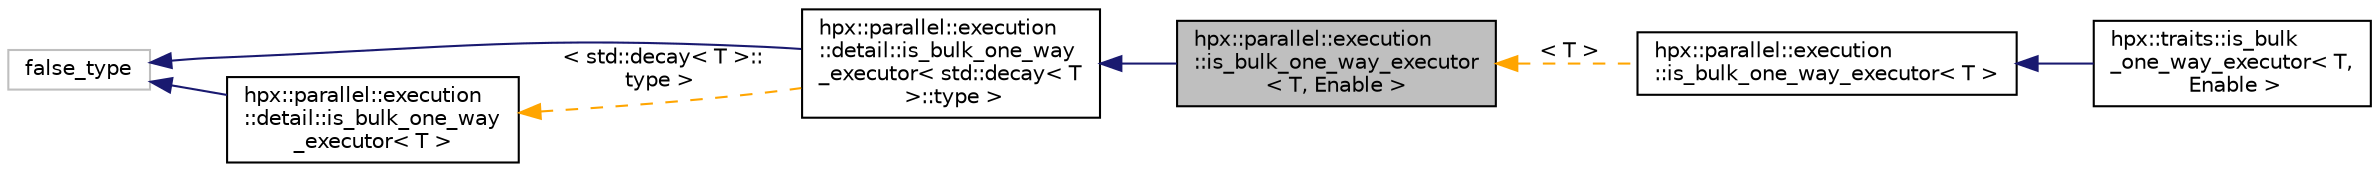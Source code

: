 digraph "hpx::parallel::execution::is_bulk_one_way_executor&lt; T, Enable &gt;"
{
  edge [fontname="Helvetica",fontsize="10",labelfontname="Helvetica",labelfontsize="10"];
  node [fontname="Helvetica",fontsize="10",shape=record];
  rankdir="LR";
  Node0 [label="hpx::parallel::execution\l::is_bulk_one_way_executor\l\< T, Enable \>",height=0.2,width=0.4,color="black", fillcolor="grey75", style="filled", fontcolor="black"];
  Node1 -> Node0 [dir="back",color="midnightblue",fontsize="10",style="solid",fontname="Helvetica"];
  Node1 [label="hpx::parallel::execution\l::detail::is_bulk_one_way\l_executor\< std::decay\< T\l \>::type \>",height=0.2,width=0.4,color="black", fillcolor="white", style="filled",URL="$d3/d22/structhpx_1_1parallel_1_1execution_1_1detail_1_1is__bulk__one__way__executor.html"];
  Node2 -> Node1 [dir="back",color="midnightblue",fontsize="10",style="solid",fontname="Helvetica"];
  Node2 [label="false_type",height=0.2,width=0.4,color="grey75", fillcolor="white", style="filled"];
  Node3 -> Node1 [dir="back",color="orange",fontsize="10",style="dashed",label=" \< std::decay\< T \>::\ltype \>" ,fontname="Helvetica"];
  Node3 [label="hpx::parallel::execution\l::detail::is_bulk_one_way\l_executor\< T \>",height=0.2,width=0.4,color="black", fillcolor="white", style="filled",URL="$d3/d22/structhpx_1_1parallel_1_1execution_1_1detail_1_1is__bulk__one__way__executor.html"];
  Node2 -> Node3 [dir="back",color="midnightblue",fontsize="10",style="solid",fontname="Helvetica"];
  Node0 -> Node4 [dir="back",color="orange",fontsize="10",style="dashed",label=" \< T \>" ,fontname="Helvetica"];
  Node4 [label="hpx::parallel::execution\l::is_bulk_one_way_executor\< T \>",height=0.2,width=0.4,color="black", fillcolor="white", style="filled",URL="$d4/dbd/structhpx_1_1parallel_1_1execution_1_1is__bulk__one__way__executor.html"];
  Node4 -> Node5 [dir="back",color="midnightblue",fontsize="10",style="solid",fontname="Helvetica"];
  Node5 [label="hpx::traits::is_bulk\l_one_way_executor\< T,\l Enable \>",height=0.2,width=0.4,color="black", fillcolor="white", style="filled",URL="$d8/dab/structhpx_1_1traits_1_1is__bulk__one__way__executor.html"];
}
